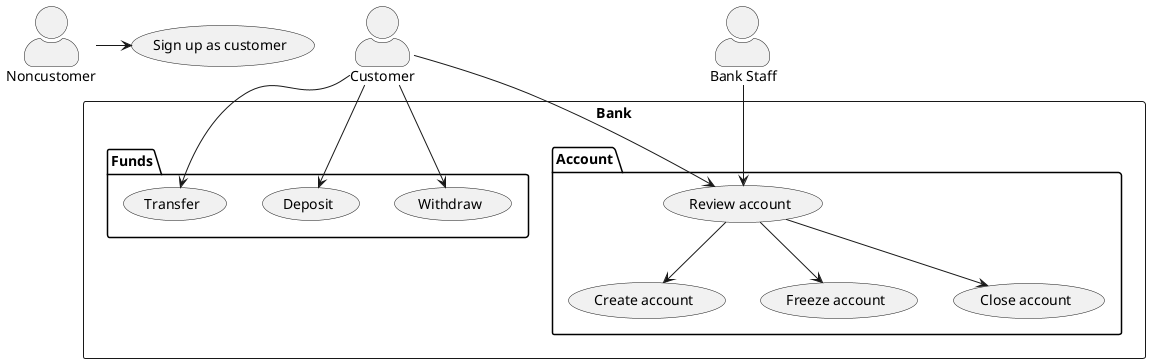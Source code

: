 @startuml
skinparam actorStyle awesome
:Noncustomer: as nonuser
:Customer: as user
:Bank Staff: as staff
(Sign up as customer) as (signup)
rectangle Bank {
    package Account {
        (Create account) as (addacc)
        (Review account) as (status)
        (Freeze account) as (freezeacc)
        (Close account) as (closeacc)
    }
    package Funds {
        (Withdraw) as (withdraw)
        (Deposit) as (deposit)
        (Transfer) as (transfer)
    }
}
nonuser -> (signup)

user --> (withdraw)
user --> (deposit)
user --> (transfer)

user --> (status)
staff --> (status)
(status) --> (addacc)
(status) --> (freezeacc)
(status) --> (closeacc)
@enduml